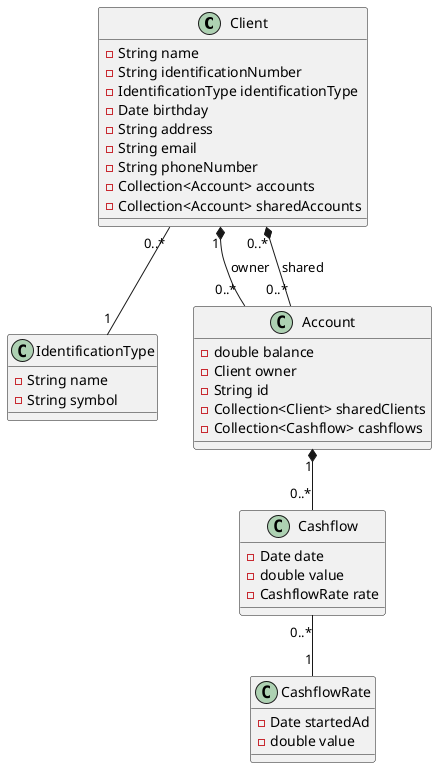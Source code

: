 @startuml
class Client {
    -String name
    -String identificationNumber
    -IdentificationType identificationType
    -Date birthday
    -String address
    -String email
    -String phoneNumber
    -Collection<Account> accounts
    -Collection<Account> sharedAccounts
}

class IdentificationType {
    -String name
    -String symbol
}

class Account {
    -double balance
    -Client owner
    -String id
    -Collection<Client> sharedClients
    -Collection<Cashflow> cashflows
}

class Cashflow {
    -Date date
    -double value
    -CashflowRate rate
}

class CashflowRate {
    -Date startedAd
    -double value
}

Client "1" *-- "0..*" Account : owner
Client "0..*" *-- "0..*" Account : shared
Client "0..*" -- "1" IdentificationType
Account "1" *-- "0..*" Cashflow
Cashflow "0..*" -- "1" CashflowRate
@enduml